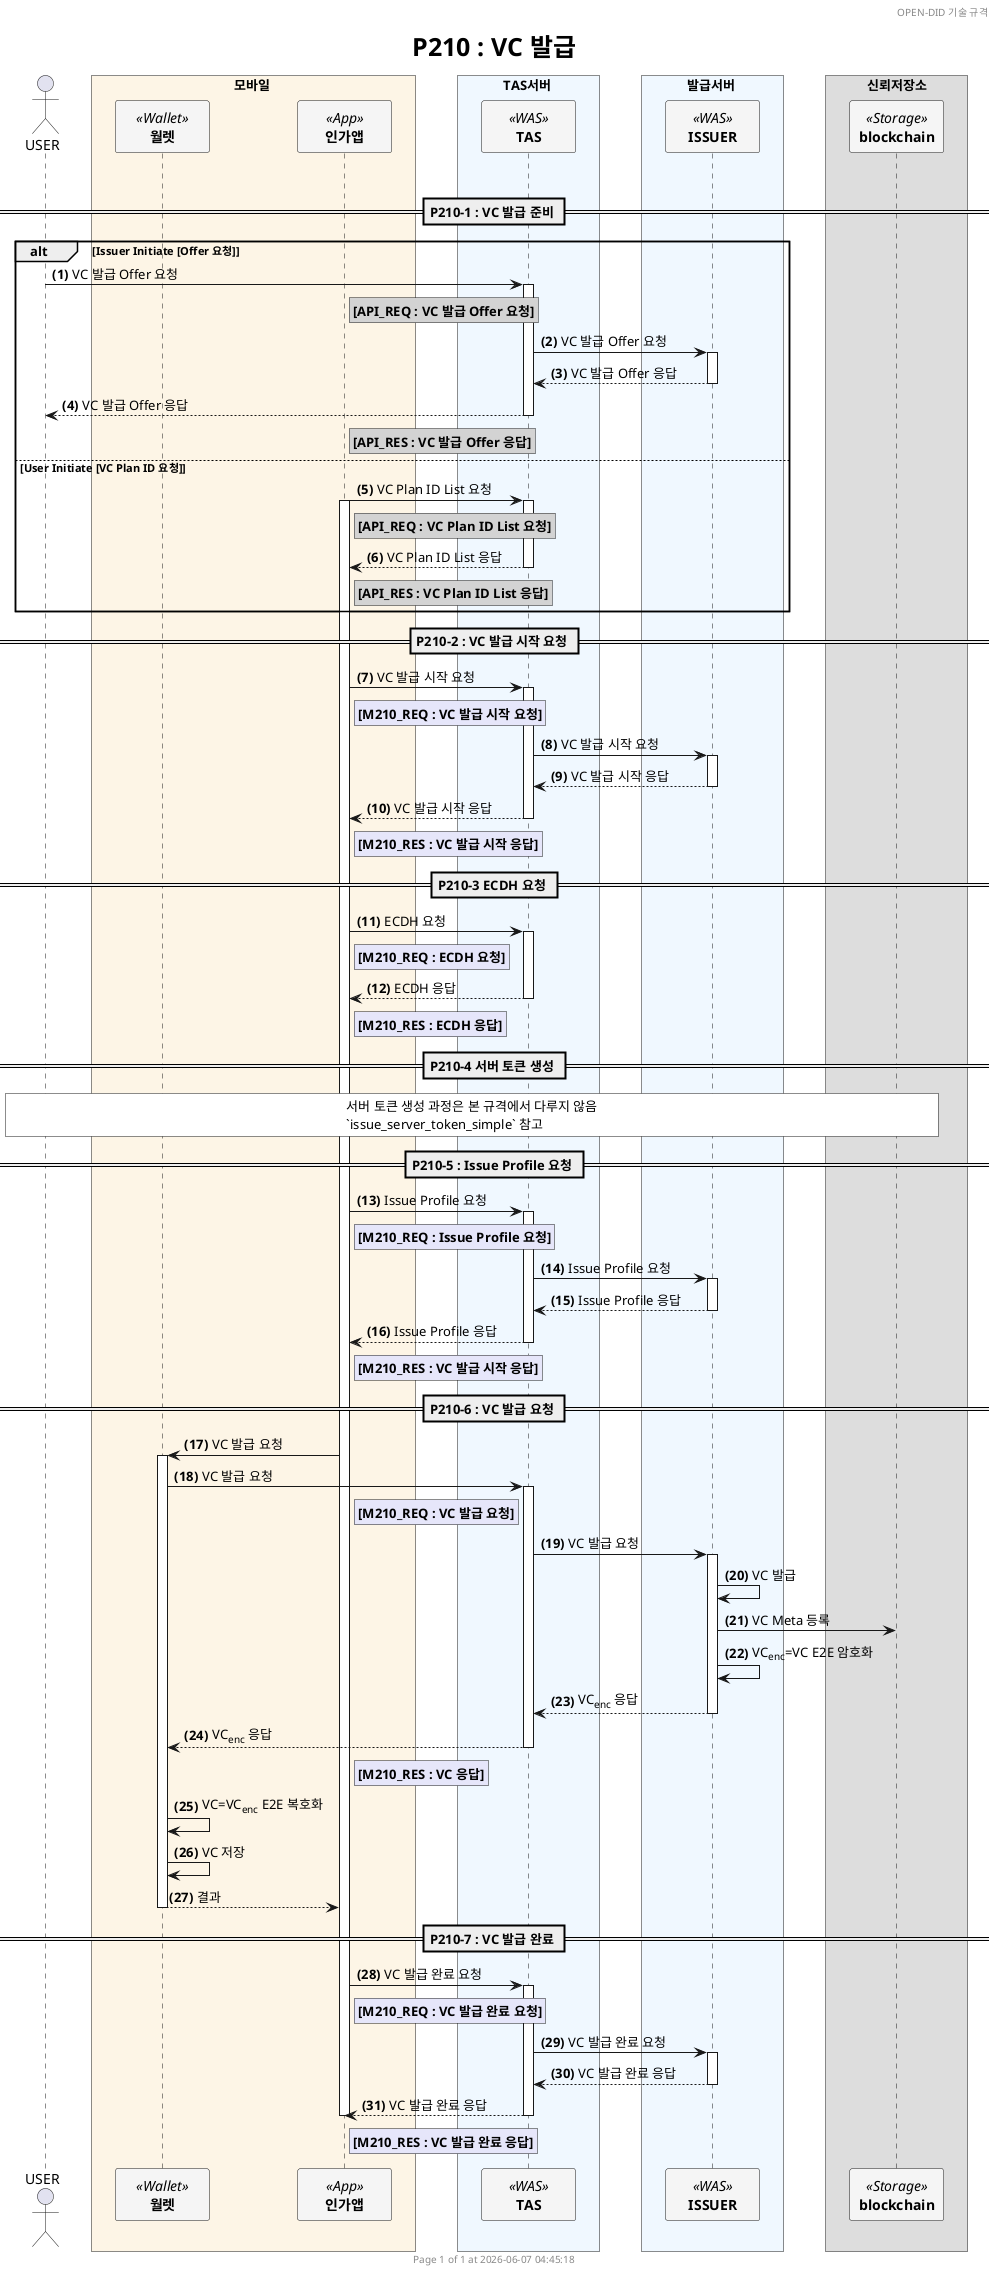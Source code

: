 
@startuml P210_issue_vc_ko

'- - - - - - - - - - - - - - - - - - - - - - - - - - - - - - - - - - - - - - - - - - - - - - - - - - - - - - - - - - -
' 설정
'- - - - - - - - - - - - - - - - - - - - - - - - - - - - - - - - - - - - - - - - - - - - - - - - - - - - - - - - - - -
'=== Header and Footer ===
header OPEN-DID 기술 규격
footer
  	Page %page% of %lastpage% at %date("yyyy-MM-dd hh:mm:ss")
end footer

'=== 제목 ===
title
	<size:25>P210 : VC 발급</size>
end title

'=== 옵션 ===
' 자동채번: ex) "<b>000." => 앞에 0을 채워 3자리 숫자로 표시
autonumber "<b>(#)</b>"
' 페이지 하단 participant box 숨기기
'hide footbox

'=== Panticipants ===
skinparam ParticipantPadding 20
skinparam BoxPadding 20
skinparam MaxMessageSize 500
skinparam MinClassWidth 80


actor USER

box 모바일 #OldLace
    participant "**월렛**" as WALLET <<Wallet>> #WhiteSmoke
    participant "**인가앱**" as CA <<App>> #WhiteSmoke    
end box

box TAS서버 #AliceBlue
    participant "**TAS**" as TAS <<WAS>> #WhiteSmoke
end box

box 발급서버 #AliceBlue
    participant "**ISSUER**" as ISSUER <<WAS>> #WhiteSmoke
end box
/' 
box 저장소통신서버 #AliceBlue
    participant "**TSS**" as TSS <<WAS>> #WhiteSmoke
end box 
'/
box 신뢰저장소
    participant "**blockchain**" as BC <<Storage>> #WhiteSmoke
end box 

'- - - - - - - - - - - - - - - - - - - - - - - - - - - - - - - - - - - - - - - - - - - - - - - - - - - - - - - - - - -
' 상수
'- - - - - - - - - - - - - - - - - - - - - - - - - - - - - - - - - - - - - - - - - - - - - - - - - - - - - - - - - - -

!$refdoc = "별도 문서 참조"
!$doc = "데이터명세 문서 참조"

'- - - - - - - - - - - - - - - - - - - - - - - - - - - - - - - - - - - - - - - - - - - - - - - - - - - - - - - - - - -
' 내용
'- - - - - - - - - - - - - - - - - - - - - - - - - - - - - - - - - - - - - - - - - - - - - - - - - - - - - - - - - - -
|||


== P210-1 : VC 발급 준비 ==
alt Issuer Initiate [Offer 요청]
    USER -> TAS++: VC 발급 Offer 요청 
    rnote right of CA #LightGray   
        **[API_REQ : VC 발급 Offer 요청]**
    end note
    TAS -> ISSUER++: VC 발급 Offer 요청
        return VC 발급 Offer 응답
    TAS --> USER--: VC 발급 Offer 응답
    rnote right of CA #LightGray   
        **[API_RES : VC 발급 Offer 응답]**
    end note
else User Initiate [VC Plan ID 요청]
    CA -> TAS++: VC Plan ID List 요청
    rnote right of CA #LightGray   
        **[API_REQ : VC Plan ID List 요청]**
    end note
    activate CA
    return VC Plan ID List 응답
    rnote right of CA #LightGray   
        **[API_RES : VC Plan ID List 응답]**
    end note
end
== P210-2 : VC 발급 시작 요청 ==
CA -> TAS++: VC 발급 시작 요청
    rnote right of CA #Lavender
        **[M210_REQ : VC 발급 시작 요청]**
    end note
    TAS -> ISSUER++: VC 발급 시작 요청
    return VC 발급 시작 응답
return VC 발급 시작 응답
rnote right of CA #Lavender
    **[M210_RES : VC 발급 시작 응답]**
end note

== P210-3 ECDH 요청 ==
CA -> TAS++ : ECDH 요청
rnote right of CA #Lavender
    **[M210_REQ : ECDH 요청]**
end note

TAS --> CA--: ECDH 응답
rnote right of CA #Lavender
    **[M210_RES : ECDH 응답]**
end note

== P210-4 서버 토큰 생성 ==
rnote across #white
    서버 토큰 생성 과정은 본 규격에서 다루지 않음
    `issue_server_token_simple` 참고
end note

== P210-5 : Issue Profile 요청 ==
CA -> TAS++: Issue Profile 요청
    rnote right of CA #Lavender
        **[M210_REQ : Issue Profile 요청]**
    end note
    TAS -> ISSUER++: Issue Profile 요청
    return Issue Profile 응답
return Issue Profile 응답
rnote right of CA #Lavender
    **[M210_RES : VC 발급 시작 응답]**
end note

== P210-6 : VC 발급 요청 ==
CA -> WALLET++: VC 발급 요청 
    WALLET -> TAS++: VC 발급 요청
        rnote right of CA #Lavender
            **[M210_REQ : VC 발급 요청]**
        end note
        TAS -> ISSUER++: VC 발급 요청
            ISSUER -> ISSUER: VC 발급
            ISSUER -> BC: VC Meta 등록
            ISSUER -> ISSUER: VC<sub>enc</sub>=VC E2E 암호화
        return VC<sub>enc</sub> 응답
    return VC<sub>enc</sub> 응답
    rnote right of CA #Lavender
        **[M210_RES : VC 응답]**
    end note
    WALLET -> WALLET: VC=VC<sub>enc</sub> E2E 복호화
    WALLET -> WALLET: VC 저장
return 결과

== P210-7 : VC 발급 완료 ==
CA -> TAS++: VC 발급 완료 요청
    rnote right of CA #Lavender
        **[M210_REQ : VC 발급 완료 요청]**
    end note
    TAS -> ISSUER++: VC 발급 완료 요청
    return VC 발급 완료 응답
return VC 발급 완료 응답
rnote right of CA #Lavender
    **[M210_RES : VC 발급 완료 응답]**
end note
deactivate CA

@enduml

